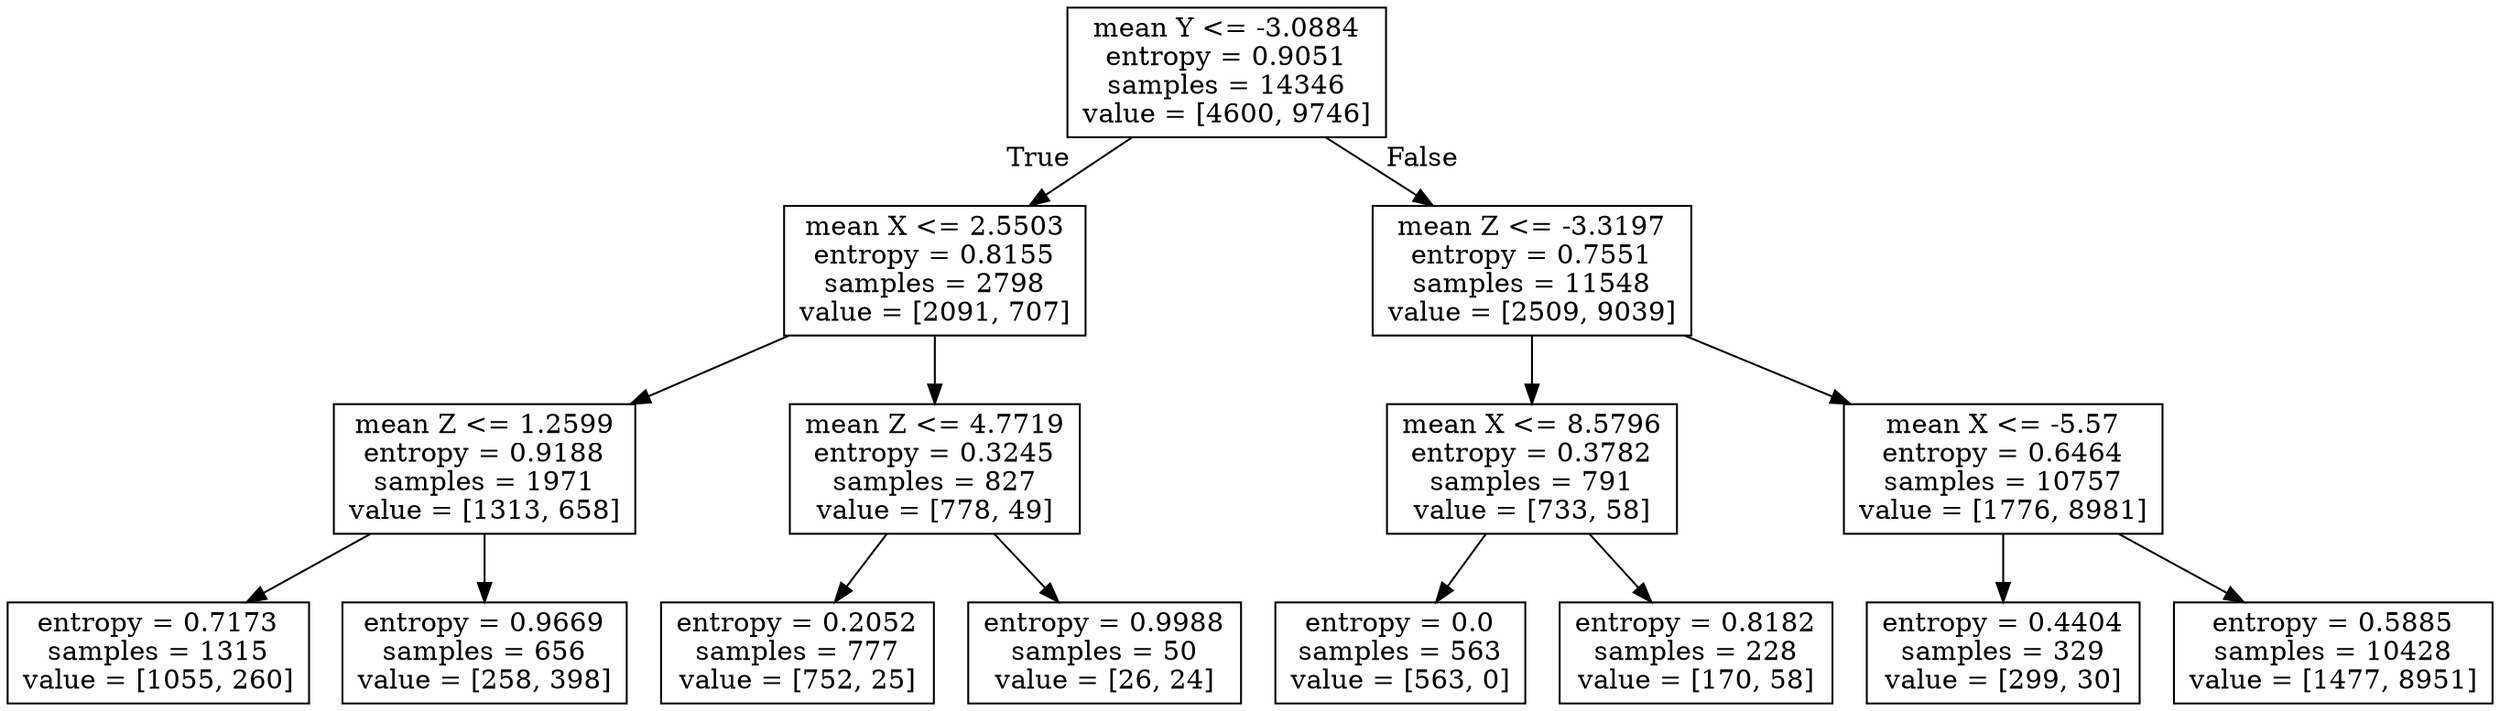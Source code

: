 digraph Tree {
node [shape=box] ;
0 [label="mean Y <= -3.0884\nentropy = 0.9051\nsamples = 14346\nvalue = [4600, 9746]"] ;
1 [label="mean X <= 2.5503\nentropy = 0.8155\nsamples = 2798\nvalue = [2091, 707]"] ;
0 -> 1 [labeldistance=2.5, labelangle=45, headlabel="True"] ;
2 [label="mean Z <= 1.2599\nentropy = 0.9188\nsamples = 1971\nvalue = [1313, 658]"] ;
1 -> 2 ;
3 [label="entropy = 0.7173\nsamples = 1315\nvalue = [1055, 260]"] ;
2 -> 3 ;
4 [label="entropy = 0.9669\nsamples = 656\nvalue = [258, 398]"] ;
2 -> 4 ;
5 [label="mean Z <= 4.7719\nentropy = 0.3245\nsamples = 827\nvalue = [778, 49]"] ;
1 -> 5 ;
6 [label="entropy = 0.2052\nsamples = 777\nvalue = [752, 25]"] ;
5 -> 6 ;
7 [label="entropy = 0.9988\nsamples = 50\nvalue = [26, 24]"] ;
5 -> 7 ;
8 [label="mean Z <= -3.3197\nentropy = 0.7551\nsamples = 11548\nvalue = [2509, 9039]"] ;
0 -> 8 [labeldistance=2.5, labelangle=-45, headlabel="False"] ;
9 [label="mean X <= 8.5796\nentropy = 0.3782\nsamples = 791\nvalue = [733, 58]"] ;
8 -> 9 ;
10 [label="entropy = 0.0\nsamples = 563\nvalue = [563, 0]"] ;
9 -> 10 ;
11 [label="entropy = 0.8182\nsamples = 228\nvalue = [170, 58]"] ;
9 -> 11 ;
12 [label="mean X <= -5.57\nentropy = 0.6464\nsamples = 10757\nvalue = [1776, 8981]"] ;
8 -> 12 ;
13 [label="entropy = 0.4404\nsamples = 329\nvalue = [299, 30]"] ;
12 -> 13 ;
14 [label="entropy = 0.5885\nsamples = 10428\nvalue = [1477, 8951]"] ;
12 -> 14 ;
}